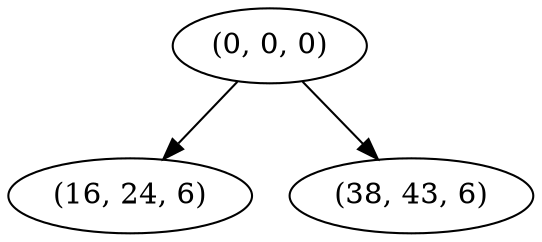 digraph tree {
    "(0, 0, 0)";
    "(16, 24, 6)";
    "(38, 43, 6)";
    "(0, 0, 0)" -> "(16, 24, 6)";
    "(0, 0, 0)" -> "(38, 43, 6)";
}
